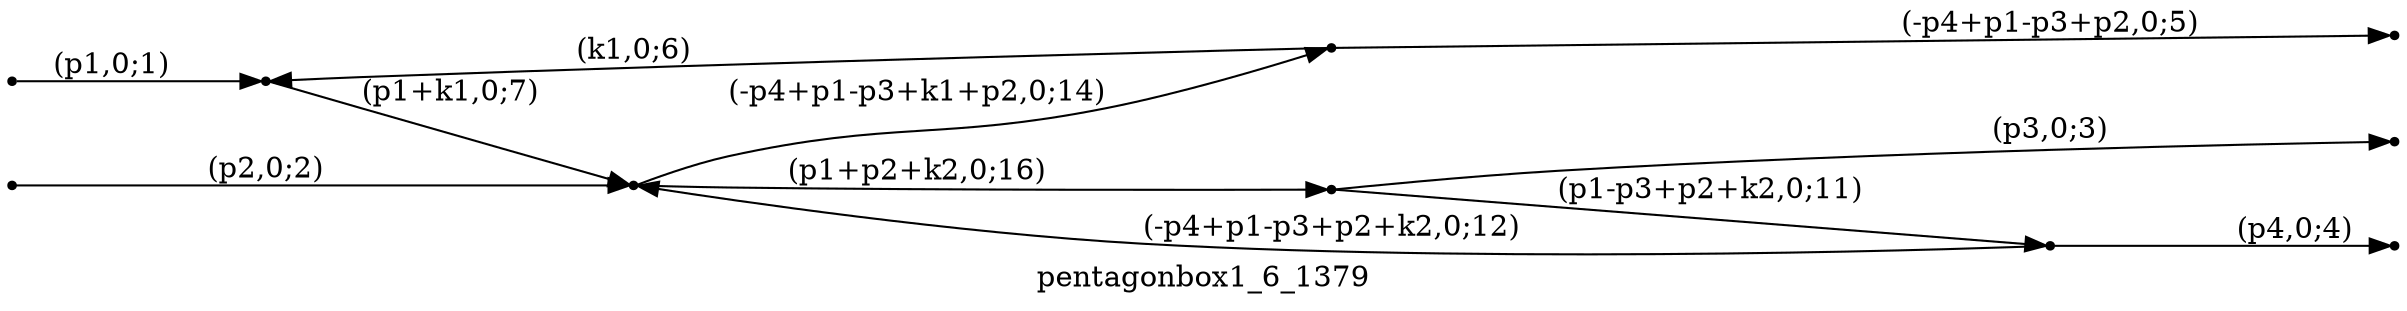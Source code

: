 digraph pentagonbox1_6_1379 {
  label="pentagonbox1_6_1379";
  rankdir="LR";
  subgraph edges {
    -1 -> 2 [label="(p1,0;1)"];
    -2 -> 5 [label="(p2,0;2)"];
    4 -> -3 [label="(p3,0;3)"];
    1 -> -4 [label="(p4,0;4)"];
    3 -> -5 [label="(-p4+p1-p3+p2,0;5)"];
    3 -> 2 [label="(k1,0;6)"];
    2 -> 5 [label="(p1+k1,0;7)"];
    4 -> 1 [label="(p1-p3+p2+k2,0;11)"];
    1 -> 5 [label="(-p4+p1-p3+p2+k2,0;12)"];
    5 -> 3 [label="(-p4+p1-p3+k1+p2,0;14)"];
    5 -> 4 [label="(p1+p2+k2,0;16)"];
  }
  subgraph incoming { rank="source"; -1; -2; }
  subgraph outgoing { rank="sink"; -3; -4; -5; }
-5 [shape=point];
-4 [shape=point];
-3 [shape=point];
-2 [shape=point];
-1 [shape=point];
1 [shape=point];
2 [shape=point];
3 [shape=point];
4 [shape=point];
5 [shape=point];
}

